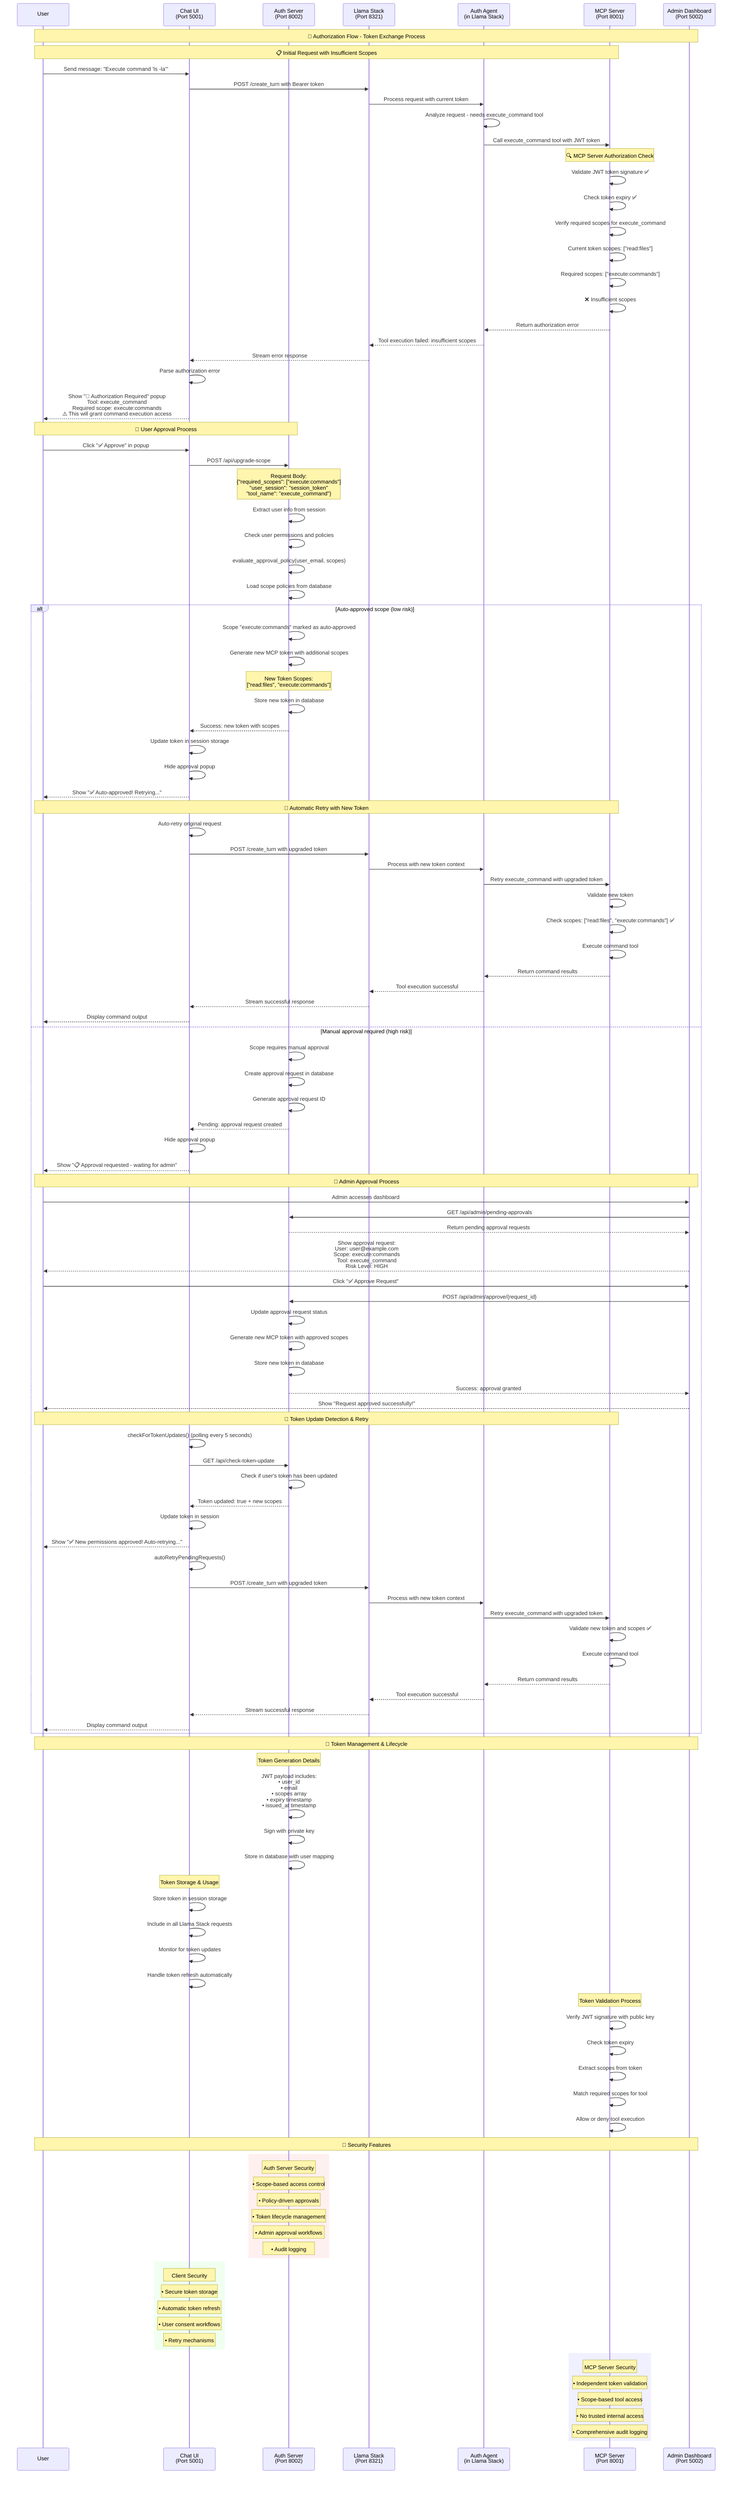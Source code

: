 sequenceDiagram
    participant U as User
    participant CUI as Chat UI<br/>(Port 5001)
    participant AS as Auth Server<br/>(Port 8002)
    participant LS as Llama Stack<br/>(Port 8321)
    participant AA as Auth Agent<br/>(in Llama Stack)
    participant MCP as MCP Server<br/>(Port 8001)
    participant AD as Admin Dashboard<br/>(Port 5002)

    Note over U,AD: 🔐 Authorization Flow - Token Exchange Process

    Note over U,MCP: 📋 Initial Request with Insufficient Scopes

    U->>CUI: Send message: "Execute command 'ls -la'"
    CUI->>LS: POST /create_turn with Bearer token
    LS->>AA: Process request with current token
    AA->>AA: Analyze request - needs execute_command tool
    AA->>MCP: Call execute_command tool with JWT token
    
    Note over MCP,MCP: 🔍 MCP Server Authorization Check
    MCP->>MCP: Validate JWT token signature ✅
    MCP->>MCP: Check token expiry ✅
    MCP->>MCP: Verify required scopes for execute_command
    MCP->>MCP: Current token scopes: ["read:files"]
    MCP->>MCP: Required scopes: ["execute:commands"]
    MCP->>MCP: ❌ Insufficient scopes
    
    MCP-->>AA: Return authorization error
    AA-->>LS: Tool execution failed: insufficient scopes
    LS-->>CUI: Stream error response
    CUI->>CUI: Parse authorization error
    CUI-->>U: Show "🔐 Authorization Required" popup<br/>Tool: execute_command<br/>Required scope: execute:commands<br/>⚠️ This will grant command execution access

    Note over U,AS: 👤 User Approval Process

    U->>CUI: Click "✅ Approve" in popup
    CUI->>AS: POST /api/upgrade-scope
    Note over AS: Request Body:<br/>{"required_scopes": ["execute:commands"]<br/>"user_session": "session_token"<br/>"tool_name": "execute_command"}
    
    AS->>AS: Extract user info from session
    AS->>AS: Check user permissions and policies
    AS->>AS: evaluate_approval_policy(user_email, scopes)
    AS->>AS: Load scope policies from database
    
    alt Auto-approved scope (low risk)
        AS->>AS: Scope "execute:commands" marked as auto-approved
        AS->>AS: Generate new MCP token with additional scopes
        Note over AS: New Token Scopes:<br/>["read:files", "execute:commands"]
        AS->>AS: Store new token in database
        AS-->>CUI: Success: new token with scopes
        CUI->>CUI: Update token in session storage
        CUI->>CUI: Hide approval popup
        CUI-->>U: Show "✅ Auto-approved! Retrying..."
        
        Note over U,MCP: 🔄 Automatic Retry with New Token
        CUI->>CUI: Auto-retry original request
        CUI->>LS: POST /create_turn with upgraded token
        LS->>AA: Process with new token context
        AA->>MCP: Retry execute_command with upgraded token
        MCP->>MCP: Validate new token
        MCP->>MCP: Check scopes: ["read:files", "execute:commands"] ✅
        MCP->>MCP: Execute command tool
        MCP-->>AA: Return command results
        AA-->>LS: Tool execution successful
        LS-->>CUI: Stream successful response
        CUI-->>U: Display command output
        
    else Manual approval required (high risk)
        AS->>AS: Scope requires manual approval
        AS->>AS: Create approval request in database
        AS->>AS: Generate approval request ID
        AS-->>CUI: Pending: approval request created
        CUI->>CUI: Hide approval popup
        CUI-->>U: Show "📋 Approval requested - waiting for admin"
        
        Note over U,AD: 👑 Admin Approval Process
        
        U->>AD: Admin accesses dashboard
        AD->>AS: GET /api/admin/pending-approvals
        AS-->>AD: Return pending approval requests
        AD-->>U: Show approval request:<br/>User: user@example.com<br/>Scope: execute:commands<br/>Tool: execute_command<br/>Risk Level: HIGH
        
        U->>AD: Click "✅ Approve Request"
        AD->>AS: POST /api/admin/approve/{request_id}
        AS->>AS: Update approval request status
        AS->>AS: Generate new MCP token with approved scopes
        AS->>AS: Store new token in database
        AS-->>AD: Success: approval granted
        AD-->>U: Show "Request approved successfully!"
        
        Note over U,MCP: 🔄 Token Update Detection & Retry
        
        CUI->>CUI: checkForTokenUpdates() (polling every 5 seconds)
        CUI->>AS: GET /api/check-token-update
        AS->>AS: Check if user's token has been updated
        AS-->>CUI: Token updated: true + new scopes
        CUI->>CUI: Update token in session
        CUI-->>U: Show "✅ New permissions approved! Auto-retrying..."
        
        CUI->>CUI: autoRetryPendingRequests()
        CUI->>LS: POST /create_turn with upgraded token
        LS->>AA: Process with new token context
        AA->>MCP: Retry execute_command with upgraded token
        MCP->>MCP: Validate new token and scopes ✅
        MCP->>MCP: Execute command tool
        MCP-->>AA: Return command results
        AA-->>LS: Tool execution successful
        LS-->>CUI: Stream successful response
        CUI-->>U: Display command output
    end

    Note over U,AD: 🔄 Token Management & Lifecycle

    Note over AS,AS: Token Generation Details
    AS->>AS: JWT payload includes:<br/>• user_id<br/>• email<br/>• scopes array<br/>• expiry timestamp<br/>• issued_at timestamp
    AS->>AS: Sign with private key
    AS->>AS: Store in database with user mapping

    Note over CUI,CUI: Token Storage & Usage
    CUI->>CUI: Store token in session storage
    CUI->>CUI: Include in all Llama Stack requests
    CUI->>CUI: Monitor for token updates
    CUI->>CUI: Handle token refresh automatically

    Note over MCP,MCP: Token Validation Process
    MCP->>MCP: Verify JWT signature with public key
    MCP->>MCP: Check token expiry
    MCP->>MCP: Extract scopes from token
    MCP->>MCP: Match required scopes for tool
    MCP->>MCP: Allow or deny tool execution

    Note over U,AD: 🔐 Security Features

    rect rgb(255, 240, 240)
        Note over AS: Auth Server Security
        Note over AS: • Scope-based access control
        Note over AS: • Policy-driven approvals
        Note over AS: • Token lifecycle management
        Note over AS: • Admin approval workflows
        Note over AS: • Audit logging
    end

    rect rgb(240, 255, 240)
        Note over CUI: Client Security
        Note over CUI: • Secure token storage
        Note over CUI: • Automatic token refresh
        Note over CUI: • User consent workflows
        Note over CUI: • Retry mechanisms
    end

    rect rgb(240, 240, 255)
        Note over MCP: MCP Server Security
        Note over MCP: • Independent token validation
        Note over MCP: • Scope-based tool access
        Note over MCP: • No trusted internal access
        Note over MCP: • Comprehensive audit logging
    end
